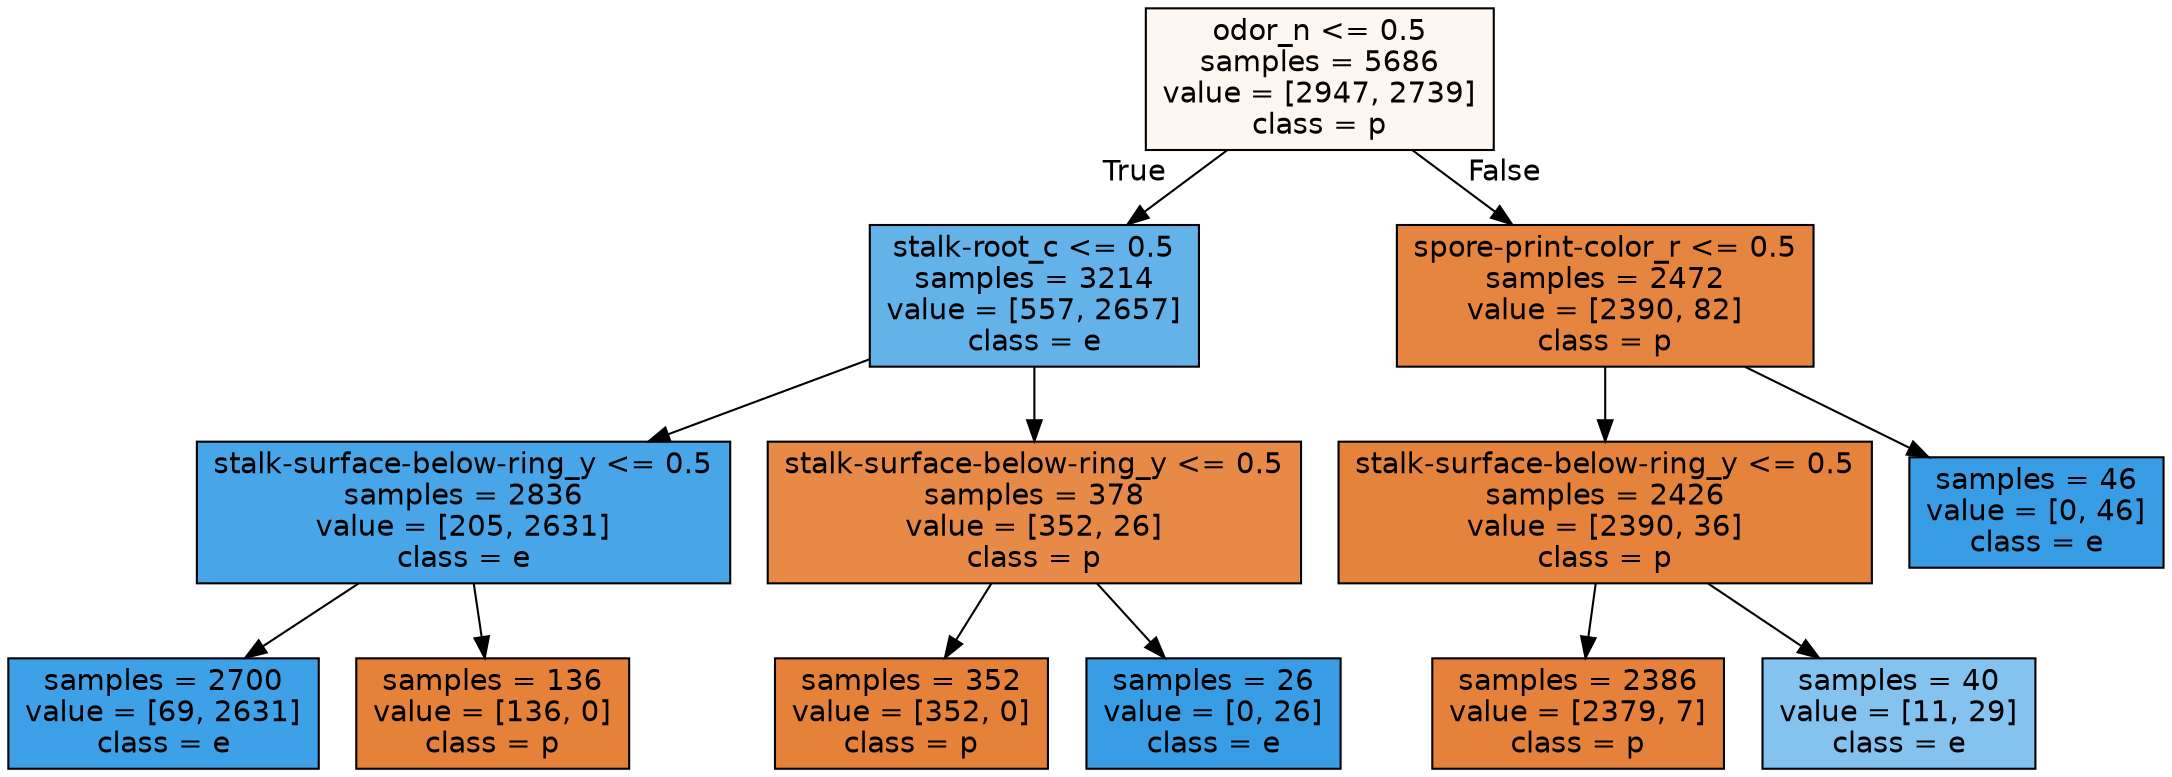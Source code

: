 digraph Tree {
node [shape=box, style="filled", color="black", fontname="helvetica"] ;
edge [fontname="helvetica"] ;
0 [label="odor_n <= 0.5\nsamples = 5686\nvalue = [2947, 2739]\nclass = p", fillcolor="#fdf6f1"] ;
1 [label="stalk-root_c <= 0.5\nsamples = 3214\nvalue = [557, 2657]\nclass = e", fillcolor="#63b2ea"] ;
0 -> 1 [labeldistance=2.5, labelangle=45, headlabel="True"] ;
2 [label="stalk-surface-below-ring_y <= 0.5\nsamples = 2836\nvalue = [205, 2631]\nclass = e", fillcolor="#48a5e7"] ;
1 -> 2 ;
3 [label="samples = 2700\nvalue = [69, 2631]\nclass = e", fillcolor="#3ea0e6"] ;
2 -> 3 ;
4 [label="samples = 136\nvalue = [136, 0]\nclass = p", fillcolor="#e58139"] ;
2 -> 4 ;
5 [label="stalk-surface-below-ring_y <= 0.5\nsamples = 378\nvalue = [352, 26]\nclass = p", fillcolor="#e78a48"] ;
1 -> 5 ;
6 [label="samples = 352\nvalue = [352, 0]\nclass = p", fillcolor="#e58139"] ;
5 -> 6 ;
7 [label="samples = 26\nvalue = [0, 26]\nclass = e", fillcolor="#399de5"] ;
5 -> 7 ;
8 [label="spore-print-color_r <= 0.5\nsamples = 2472\nvalue = [2390, 82]\nclass = p", fillcolor="#e68540"] ;
0 -> 8 [labeldistance=2.5, labelangle=-45, headlabel="False"] ;
9 [label="stalk-surface-below-ring_y <= 0.5\nsamples = 2426\nvalue = [2390, 36]\nclass = p", fillcolor="#e5833c"] ;
8 -> 9 ;
10 [label="samples = 2386\nvalue = [2379, 7]\nclass = p", fillcolor="#e5813a"] ;
9 -> 10 ;
11 [label="samples = 40\nvalue = [11, 29]\nclass = e", fillcolor="#84c2ef"] ;
9 -> 11 ;
12 [label="samples = 46\nvalue = [0, 46]\nclass = e", fillcolor="#399de5"] ;
8 -> 12 ;
}